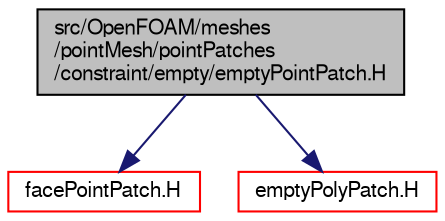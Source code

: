 digraph "src/OpenFOAM/meshes/pointMesh/pointPatches/constraint/empty/emptyPointPatch.H"
{
  bgcolor="transparent";
  edge [fontname="FreeSans",fontsize="10",labelfontname="FreeSans",labelfontsize="10"];
  node [fontname="FreeSans",fontsize="10",shape=record];
  Node0 [label="src/OpenFOAM/meshes\l/pointMesh/pointPatches\l/constraint/empty/emptyPointPatch.H",height=0.2,width=0.4,color="black", fillcolor="grey75", style="filled", fontcolor="black"];
  Node0 -> Node1 [color="midnightblue",fontsize="10",style="solid",fontname="FreeSans"];
  Node1 [label="facePointPatch.H",height=0.2,width=0.4,color="red",URL="$a11504.html"];
  Node0 -> Node154 [color="midnightblue",fontsize="10",style="solid",fontname="FreeSans"];
  Node154 [label="emptyPolyPatch.H",height=0.2,width=0.4,color="red",URL="$a11699.html"];
}
